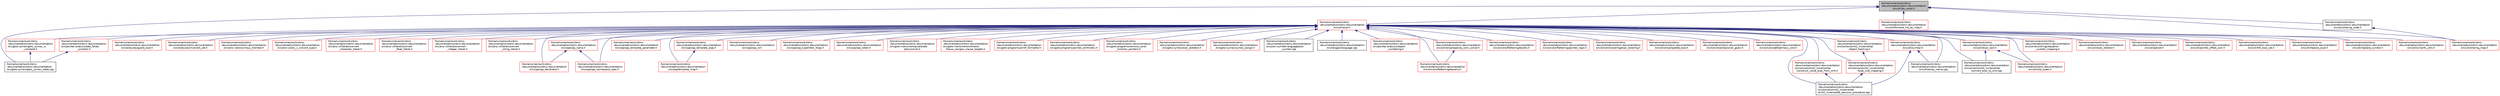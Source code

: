 digraph "/home/runner/work/cbmc-documentation/cbmc-documentation/src/util/as_const.h"
{
 // LATEX_PDF_SIZE
  bgcolor="transparent";
  edge [fontname="Helvetica",fontsize="10",labelfontname="Helvetica",labelfontsize="10"];
  node [fontname="Helvetica",fontsize="10",shape=record];
  Node1 [label="/home/runner/work/cbmc\l-documentation/cbmc-documentation\l/src/util/as_const.h",height=0.2,width=0.4,color="black", fillcolor="grey75", style="filled", fontcolor="black",tooltip=" "];
  Node1 -> Node2 [dir="back",color="midnightblue",fontsize="10",style="solid",fontname="Helvetica"];
  Node2 [label="/home/runner/work/cbmc\l-documentation/cbmc-documentation\l/src/goto-symex/goto_symex_state.cpp",height=0.2,width=0.4,color="black",URL="$goto__symex__state_8cpp.html",tooltip=" "];
  Node1 -> Node3 [dir="back",color="midnightblue",fontsize="10",style="solid",fontname="Helvetica"];
  Node3 [label="/home/runner/work/cbmc\l-documentation/cbmc-documentation\l/src/util/expr.h",height=0.2,width=0.4,color="red",URL="$expr_8h.html",tooltip=" "];
  Node3 -> Node4 [dir="back",color="midnightblue",fontsize="10",style="solid",fontname="Helvetica"];
  Node4 [label="/home/runner/work/cbmc\l-documentation/cbmc-documentation\l/src/analyses/guard_expr.h",height=0.2,width=0.4,color="red",URL="$guard__expr_8h.html",tooltip=" "];
  Node3 -> Node92 [dir="back",color="midnightblue",fontsize="10",style="solid",fontname="Helvetica"];
  Node92 [label="/home/runner/work/cbmc\l-documentation/cbmc-documentation\l/src/analyses/invariant_set.h",height=0.2,width=0.4,color="red",URL="$invariant__set_8h.html",tooltip=" "];
  Node3 -> Node98 [dir="back",color="midnightblue",fontsize="10",style="solid",fontname="Helvetica"];
  Node98 [label="/home/runner/work/cbmc\l-documentation/cbmc-documentation\l/src/ansi-c/anonymous_member.h",height=0.2,width=0.4,color="red",URL="$anonymous__member_8h.html",tooltip=" "];
  Node3 -> Node103 [dir="back",color="midnightblue",fontsize="10",style="solid",fontname="Helvetica"];
  Node103 [label="/home/runner/work/cbmc\l-documentation/cbmc-documentation\l/src/ansi-c/ansi_c_convert_type.h",height=0.2,width=0.4,color="red",URL="$ansi__c__convert__type_8h.html",tooltip=" "];
  Node3 -> Node107 [dir="back",color="midnightblue",fontsize="10",style="solid",fontname="Helvetica"];
  Node107 [label="/home/runner/work/cbmc\l-documentation/cbmc-documentation\l/src/ansi-c/literals/convert\l_character_literal.h",height=0.2,width=0.4,color="red",URL="$convert__character__literal_8h.html",tooltip=" "];
  Node3 -> Node109 [dir="back",color="midnightblue",fontsize="10",style="solid",fontname="Helvetica"];
  Node109 [label="/home/runner/work/cbmc\l-documentation/cbmc-documentation\l/src/ansi-c/literals/convert\l_float_literal.h",height=0.2,width=0.4,color="red",URL="$convert__float__literal_8h.html",tooltip=" "];
  Node3 -> Node111 [dir="back",color="midnightblue",fontsize="10",style="solid",fontname="Helvetica"];
  Node111 [label="/home/runner/work/cbmc\l-documentation/cbmc-documentation\l/src/ansi-c/literals/convert\l_integer_literal.h",height=0.2,width=0.4,color="red",URL="$convert__integer__literal_8h.html",tooltip=" "];
  Node3 -> Node113 [dir="back",color="midnightblue",fontsize="10",style="solid",fontname="Helvetica"];
  Node113 [label="/home/runner/work/cbmc\l-documentation/cbmc-documentation\l/src/ansi-c/literals/convert\l_string_literal.h",height=0.2,width=0.4,color="red",URL="$convert__string__literal_8h.html",tooltip=" "];
  Node3 -> Node115 [dir="back",color="midnightblue",fontsize="10",style="solid",fontname="Helvetica"];
  Node115 [label="/home/runner/work/cbmc\l-documentation/cbmc-documentation\l/src/cpp/cpp_declarator.h",height=0.2,width=0.4,color="red",URL="$cpp__declarator_8h.html",tooltip=" "];
  Node3 -> Node160 [dir="back",color="midnightblue",fontsize="10",style="solid",fontname="Helvetica"];
  Node160 [label="/home/runner/work/cbmc\l-documentation/cbmc-documentation\l/src/cpp/cpp_name.h",height=0.2,width=0.4,color="red",URL="$cpp__name_8h.html",tooltip=" "];
  Node160 -> Node115 [dir="back",color="midnightblue",fontsize="10",style="solid",fontname="Helvetica"];
  Node160 -> Node161 [dir="back",color="midnightblue",fontsize="10",style="solid",fontname="Helvetica"];
  Node161 [label="/home/runner/work/cbmc\l-documentation/cbmc-documentation\l/src/cpp/cpp_namespace_spec.h",height=0.2,width=0.4,color="red",URL="$cpp__namespace__spec_8h.html",tooltip=" "];
  Node3 -> Node168 [dir="back",color="midnightblue",fontsize="10",style="solid",fontname="Helvetica"];
  Node168 [label="/home/runner/work/cbmc\l-documentation/cbmc-documentation\l/src/cpp/cpp_template_parameter.h",height=0.2,width=0.4,color="red",URL="$cpp__template__parameter_8h.html",tooltip=" "];
  Node3 -> Node171 [dir="back",color="midnightblue",fontsize="10",style="solid",fontname="Helvetica"];
  Node171 [label="/home/runner/work/cbmc\l-documentation/cbmc-documentation\l/src/cpp/cpp_template_args.h",height=0.2,width=0.4,color="red",URL="$cpp__template__args_8h.html",tooltip=" "];
  Node171 -> Node173 [dir="back",color="midnightblue",fontsize="10",style="solid",fontname="Helvetica"];
  Node173 [label="/home/runner/work/cbmc\l-documentation/cbmc-documentation\l/src/cpp/template_map.h",height=0.2,width=0.4,color="red",URL="$template__map_8h.html",tooltip=" "];
  Node3 -> Node161 [dir="back",color="midnightblue",fontsize="10",style="solid",fontname="Helvetica"];
  Node3 -> Node174 [dir="back",color="midnightblue",fontsize="10",style="solid",fontname="Helvetica"];
  Node174 [label="/home/runner/work/cbmc\l-documentation/cbmc-documentation\l/src/cpp/cpp_id.h",height=0.2,width=0.4,color="red",URL="$cpp__id_8h.html",tooltip=" "];
  Node3 -> Node173 [dir="back",color="midnightblue",fontsize="10",style="solid",fontname="Helvetica"];
  Node3 -> Node180 [dir="back",color="midnightblue",fontsize="10",style="solid",fontname="Helvetica"];
  Node180 [label="/home/runner/work/cbmc\l-documentation/cbmc-documentation\l/src/cpp/cpp_typecheck_fargs.h",height=0.2,width=0.4,color="red",URL="$cpp__typecheck__fargs_8h.html",tooltip=" "];
  Node3 -> Node181 [dir="back",color="midnightblue",fontsize="10",style="solid",fontname="Helvetica"];
  Node181 [label="/home/runner/work/cbmc\l-documentation/cbmc-documentation\l/src/cpp/cpp_token.h",height=0.2,width=0.4,color="red",URL="$cpp__token_8h.html",tooltip=" "];
  Node3 -> Node184 [dir="back",color="midnightblue",fontsize="10",style="solid",fontname="Helvetica"];
  Node184 [label="/home/runner/work/cbmc\l-documentation/cbmc-documentation\l/src/goto-instrument/accelerate\l/polynomial.h",height=0.2,width=0.4,color="red",URL="$polynomial_8h.html",tooltip=" "];
  Node3 -> Node186 [dir="back",color="midnightblue",fontsize="10",style="solid",fontname="Helvetica"];
  Node186 [label="/home/runner/work/cbmc\l-documentation/cbmc-documentation\l/src/goto-instrument/contracts\l/havoc_assigns_clause_targets.h",height=0.2,width=0.4,color="red",URL="$havoc__assigns__clause__targets_8h.html",tooltip=" "];
  Node3 -> Node189 [dir="back",color="midnightblue",fontsize="10",style="solid",fontname="Helvetica"];
  Node189 [label="/home/runner/work/cbmc\l-documentation/cbmc-documentation\l/src/goto-programs/printf_formatter.h",height=0.2,width=0.4,color="red",URL="$printf__formatter_8h.html",tooltip=" "];
  Node3 -> Node193 [dir="back",color="midnightblue",fontsize="10",style="solid",fontname="Helvetica"];
  Node193 [label="/home/runner/work/cbmc\l-documentation/cbmc-documentation\l/src/goto-programs/pointer_arithmetic.h",height=0.2,width=0.4,color="red",URL="$pointer__arithmetic_8h.html",tooltip=" "];
  Node3 -> Node197 [dir="back",color="midnightblue",fontsize="10",style="solid",fontname="Helvetica"];
  Node197 [label="/home/runner/work/cbmc\l-documentation/cbmc-documentation\l/src/goto-programs/remove_const\l_function_pointers.h",height=0.2,width=0.4,color="red",URL="$remove__const__function__pointers_8h.html",tooltip=" "];
  Node3 -> Node202 [dir="back",color="midnightblue",fontsize="10",style="solid",fontname="Helvetica"];
  Node202 [label="/home/runner/work/cbmc\l-documentation/cbmc-documentation\l/src/goto-symex/expr_skeleton.h",height=0.2,width=0.4,color="red",URL="$expr__skeleton_8h.html",tooltip=" "];
  Node3 -> Node204 [dir="back",color="midnightblue",fontsize="10",style="solid",fontname="Helvetica"];
  Node204 [label="/home/runner/work/cbmc\l-documentation/cbmc-documentation\l/src/goto-symex/goto_symex_is\l_constant.h",height=0.2,width=0.4,color="red",URL="$goto__symex__is__constant_8h.html",tooltip=" "];
  Node204 -> Node2 [dir="back",color="midnightblue",fontsize="10",style="solid",fontname="Helvetica"];
  Node3 -> Node205 [dir="back",color="midnightblue",fontsize="10",style="solid",fontname="Helvetica"];
  Node205 [label="/home/runner/work/cbmc\l-documentation/cbmc-documentation\l/src/goto-symex/symex_assign.h",height=0.2,width=0.4,color="red",URL="$symex__assign_8h.html",tooltip=" "];
  Node3 -> Node206 [dir="back",color="midnightblue",fontsize="10",style="solid",fontname="Helvetica"];
  Node206 [label="/home/runner/work/cbmc\l-documentation/cbmc-documentation\l/src/json-symtab-language/json\l_symbol.cpp",height=0.2,width=0.4,color="black",URL="$json__symbol_8cpp.html",tooltip=" "];
  Node3 -> Node207 [dir="back",color="midnightblue",fontsize="10",style="solid",fontname="Helvetica"];
  Node207 [label="/home/runner/work/cbmc\l-documentation/cbmc-documentation\l/src/langapi/language.cpp",height=0.2,width=0.4,color="black",URL="$language_8cpp.html",tooltip=" "];
  Node3 -> Node208 [dir="back",color="midnightblue",fontsize="10",style="solid",fontname="Helvetica"];
  Node208 [label="/home/runner/work/cbmc\l-documentation/cbmc-documentation\l/src/pointer-analysis/add_failed\l_symbols.h",height=0.2,width=0.4,color="red",URL="$add__failed__symbols_8h.html",tooltip=" "];
  Node208 -> Node2 [dir="back",color="midnightblue",fontsize="10",style="solid",fontname="Helvetica"];
  Node3 -> Node211 [dir="back",color="midnightblue",fontsize="10",style="solid",fontname="Helvetica"];
  Node211 [label="/home/runner/work/cbmc\l-documentation/cbmc-documentation\l/src/pointer-analysis/object\l_numbering.h",height=0.2,width=0.4,color="red",URL="$object__numbering_8h.html",tooltip=" "];
  Node3 -> Node226 [dir="back",color="midnightblue",fontsize="10",style="solid",fontname="Helvetica"];
  Node226 [label="/home/runner/work/cbmc\l-documentation/cbmc-documentation\l/src/solvers/flattening/equality.h",height=0.2,width=0.4,color="red",URL="$equality_8h.html",tooltip=" "];
  Node3 -> Node229 [dir="back",color="midnightblue",fontsize="10",style="solid",fontname="Helvetica"];
  Node229 [label="/home/runner/work/cbmc\l-documentation/cbmc-documentation\l/src/solvers/flattening/boolbv.h",height=0.2,width=0.4,color="red",URL="$boolbv_8h.html",tooltip=" "];
  Node3 -> Node298 [dir="back",color="midnightblue",fontsize="10",style="solid",fontname="Helvetica"];
  Node298 [label="/home/runner/work/cbmc\l-documentation/cbmc-documentation\l/src/solvers/flattening/pointer_logic.h",height=0.2,width=0.4,color="red",URL="$pointer__logic_8h.html",tooltip=" "];
  Node3 -> Node309 [dir="back",color="midnightblue",fontsize="10",style="solid",fontname="Helvetica"];
  Node309 [label="/home/runner/work/cbmc\l-documentation/cbmc-documentation\l/src/solvers/lowering/expr_lowering.h",height=0.2,width=0.4,color="red",URL="$expr__lowering_8h.html",tooltip=" "];
  Node3 -> Node311 [dir="back",color="midnightblue",fontsize="10",style="solid",fontname="Helvetica"];
  Node311 [label="/home/runner/work/cbmc\l-documentation/cbmc-documentation\l/src/solvers/prop/bdd_expr.h",height=0.2,width=0.4,color="red",URL="$bdd__expr_8h.html",tooltip="Binary decision diagram."];
  Node3 -> Node314 [dir="back",color="midnightblue",fontsize="10",style="solid",fontname="Helvetica"];
  Node314 [label="/home/runner/work/cbmc\l-documentation/cbmc-documentation\l/src/solvers/prop/cover_goals.h",height=0.2,width=0.4,color="red",URL="$cover__goals_8h.html",tooltip=" "];
  Node3 -> Node316 [dir="back",color="midnightblue",fontsize="10",style="solid",fontname="Helvetica"];
  Node316 [label="/home/runner/work/cbmc\l-documentation/cbmc-documentation\l/src/solvers/prop/prop_conv_solver.h",height=0.2,width=0.4,color="red",URL="$prop__conv__solver_8h.html",tooltip=" "];
  Node316 -> Node226 [dir="back",color="midnightblue",fontsize="10",style="solid",fontname="Helvetica"];
  Node3 -> Node321 [dir="back",color="midnightblue",fontsize="10",style="solid",fontname="Helvetica"];
  Node321 [label="/home/runner/work/cbmc\l-documentation/cbmc-documentation\l/src/solvers/qbf/qdimacs_core.h",height=0.2,width=0.4,color="red",URL="$qdimacs__core_8h.html",tooltip=" "];
  Node3 -> Node331 [dir="back",color="midnightblue",fontsize="10",style="solid",fontname="Helvetica"];
  Node331 [label="/home/runner/work/cbmc\l-documentation/cbmc-documentation\l/src/solvers/smt2_incremental\l/construct_value_expr_from_smt.h",height=0.2,width=0.4,color="red",URL="$construct__value__expr__from__smt_8h.html",tooltip=" "];
  Node331 -> Node333 [dir="back",color="midnightblue",fontsize="10",style="solid",fontname="Helvetica"];
  Node333 [label="/home/runner/work/cbmc\l-documentation/cbmc-documentation\l/src/solvers/smt2_incremental\l/smt2_incremental_decision_procedure.cpp",height=0.2,width=0.4,color="black",URL="$smt2__incremental__decision__procedure_8cpp.html",tooltip=" "];
  Node3 -> Node334 [dir="back",color="midnightblue",fontsize="10",style="solid",fontname="Helvetica"];
  Node334 [label="/home/runner/work/cbmc\l-documentation/cbmc-documentation\l/src/solvers/smt2_incremental\l/convert_expr_to_smt.cpp",height=0.2,width=0.4,color="black",URL="$convert__expr__to__smt_8cpp.html",tooltip=" "];
  Node3 -> Node335 [dir="back",color="midnightblue",fontsize="10",style="solid",fontname="Helvetica"];
  Node335 [label="/home/runner/work/cbmc\l-documentation/cbmc-documentation\l/src/solvers/smt2_incremental\l/object_tracking.h",height=0.2,width=0.4,color="red",URL="$object__tracking_8h.html",tooltip=" "];
  Node335 -> Node341 [dir="back",color="midnightblue",fontsize="10",style="solid",fontname="Helvetica"];
  Node341 [label="/home/runner/work/cbmc\l-documentation/cbmc-documentation\l/src/solvers/smt2_incremental\l/type_size_mapping.h",height=0.2,width=0.4,color="red",URL="$type__size__mapping_8h.html",tooltip=" "];
  Node341 -> Node333 [dir="back",color="midnightblue",fontsize="10",style="solid",fontname="Helvetica"];
  Node3 -> Node333 [dir="back",color="midnightblue",fontsize="10",style="solid",fontname="Helvetica"];
  Node3 -> Node341 [dir="back",color="midnightblue",fontsize="10",style="solid",fontname="Helvetica"];
  Node3 -> Node342 [dir="back",color="midnightblue",fontsize="10",style="solid",fontname="Helvetica"];
  Node342 [label="/home/runner/work/cbmc\l-documentation/cbmc-documentation\l/src/solvers/strings/equation\l_symbol_mapping.h",height=0.2,width=0.4,color="red",URL="$equation__symbol__mapping_8h.html",tooltip=" "];
  Node3 -> Node344 [dir="back",color="midnightblue",fontsize="10",style="solid",fontname="Helvetica"];
  Node344 [label="/home/runner/work/cbmc\l-documentation/cbmc-documentation\l/src/util/expr_cast.h",height=0.2,width=0.4,color="red",URL="$expr__cast_8h.html",tooltip="Templated functions to cast to specific exprt-derived classes."];
  Node344 -> Node334 [dir="back",color="midnightblue",fontsize="10",style="solid",fontname="Helvetica"];
  Node344 -> Node1024 [dir="back",color="midnightblue",fontsize="10",style="solid",fontname="Helvetica"];
  Node1024 [label="/home/runner/work/cbmc\l-documentation/cbmc-documentation\l/src/util/std_types.h",height=0.2,width=0.4,color="red",URL="$std__types_8h.html",tooltip=" "];
  Node3 -> Node1024 [dir="back",color="midnightblue",fontsize="10",style="solid",fontname="Helvetica"];
  Node3 -> Node969 [dir="back",color="midnightblue",fontsize="10",style="solid",fontname="Helvetica"];
  Node969 [label="/home/runner/work/cbmc\l-documentation/cbmc-documentation\l/src/util/array_name.cpp",height=0.2,width=0.4,color="black",URL="$array__name_8cpp.html",tooltip=" "];
  Node3 -> Node1046 [dir="back",color="midnightblue",fontsize="10",style="solid",fontname="Helvetica"];
  Node1046 [label="/home/runner/work/cbmc\l-documentation/cbmc-documentation\l/src/util/symbol.h",height=0.2,width=0.4,color="red",URL="$symbol_8h.html",tooltip="Symbol table entry."];
  Node1046 -> Node333 [dir="back",color="midnightblue",fontsize="10",style="solid",fontname="Helvetica"];
  Node1046 -> Node969 [dir="back",color="midnightblue",fontsize="10",style="solid",fontname="Helvetica"];
  Node3 -> Node1066 [dir="back",color="midnightblue",fontsize="10",style="solid",fontname="Helvetica"];
  Node1066 [label="/home/runner/work/cbmc\l-documentation/cbmc-documentation\l/src/util/expr_iterator.h",height=0.2,width=0.4,color="red",URL="$expr__iterator_8h.html",tooltip=" "];
  Node3 -> Node1068 [dir="back",color="midnightblue",fontsize="10",style="solid",fontname="Helvetica"];
  Node1068 [label="/home/runner/work/cbmc\l-documentation/cbmc-documentation\l/src/util/parser.h",height=0.2,width=0.4,color="red",URL="$parser_8h.html",tooltip=" "];
  Node3 -> Node1083 [dir="back",color="midnightblue",fontsize="10",style="solid",fontname="Helvetica"];
  Node1083 [label="/home/runner/work/cbmc\l-documentation/cbmc-documentation\l/src/util/pointer_offset_sum.h",height=0.2,width=0.4,color="red",URL="$pointer__offset__sum_8h.html",tooltip=" "];
  Node3 -> Node1084 [dir="back",color="midnightblue",fontsize="10",style="solid",fontname="Helvetica"];
  Node1084 [label="/home/runner/work/cbmc\l-documentation/cbmc-documentation\l/src/util/ref_expr_set.h",height=0.2,width=0.4,color="red",URL="$ref__expr__set_8h.html",tooltip=" "];
  Node3 -> Node1086 [dir="back",color="midnightblue",fontsize="10",style="solid",fontname="Helvetica"];
  Node1086 [label="/home/runner/work/cbmc\l-documentation/cbmc-documentation\l/src/util/replace_expr.h",height=0.2,width=0.4,color="red",URL="$replace__expr_8h.html",tooltip=" "];
  Node3 -> Node1089 [dir="back",color="midnightblue",fontsize="10",style="solid",fontname="Helvetica"];
  Node1089 [label="/home/runner/work/cbmc\l-documentation/cbmc-documentation\l/src/util/replace_symbol.h",height=0.2,width=0.4,color="red",URL="$replace__symbol_8h.html",tooltip=" "];
  Node3 -> Node1091 [dir="back",color="midnightblue",fontsize="10",style="solid",fontname="Helvetica"];
  Node1091 [label="/home/runner/work/cbmc\l-documentation/cbmc-documentation\l/src/util/simplify_utils.h",height=0.2,width=0.4,color="red",URL="$simplify__utils_8h.html",tooltip=" "];
  Node1 -> Node1093 [dir="back",color="midnightblue",fontsize="10",style="solid",fontname="Helvetica"];
  Node1093 [label="/home/runner/work/cbmc\l-documentation/cbmc-documentation\l/src/util/forward_list_as_map.h",height=0.2,width=0.4,color="red",URL="$forward__list__as__map_8h.html",tooltip=" "];
  Node1 -> Node1345 [dir="back",color="midnightblue",fontsize="10",style="solid",fontname="Helvetica"];
  Node1345 [label="/home/runner/work/cbmc\l-documentation/cbmc-documentation\l/src/util/sharing_map.h",height=0.2,width=0.4,color="red",URL="$sharing__map_8h.html",tooltip=" "];
  Node1 -> Node1359 [dir="back",color="midnightblue",fontsize="10",style="solid",fontname="Helvetica"];
  Node1359 [label="/home/runner/work/cbmc\l-documentation/cbmc-documentation\l/src/util/sharing_node.h",height=0.2,width=0.4,color="black",URL="$sharing__node_8h.html",tooltip=" "];
  Node1359 -> Node1345 [dir="back",color="midnightblue",fontsize="10",style="solid",fontname="Helvetica"];
}
